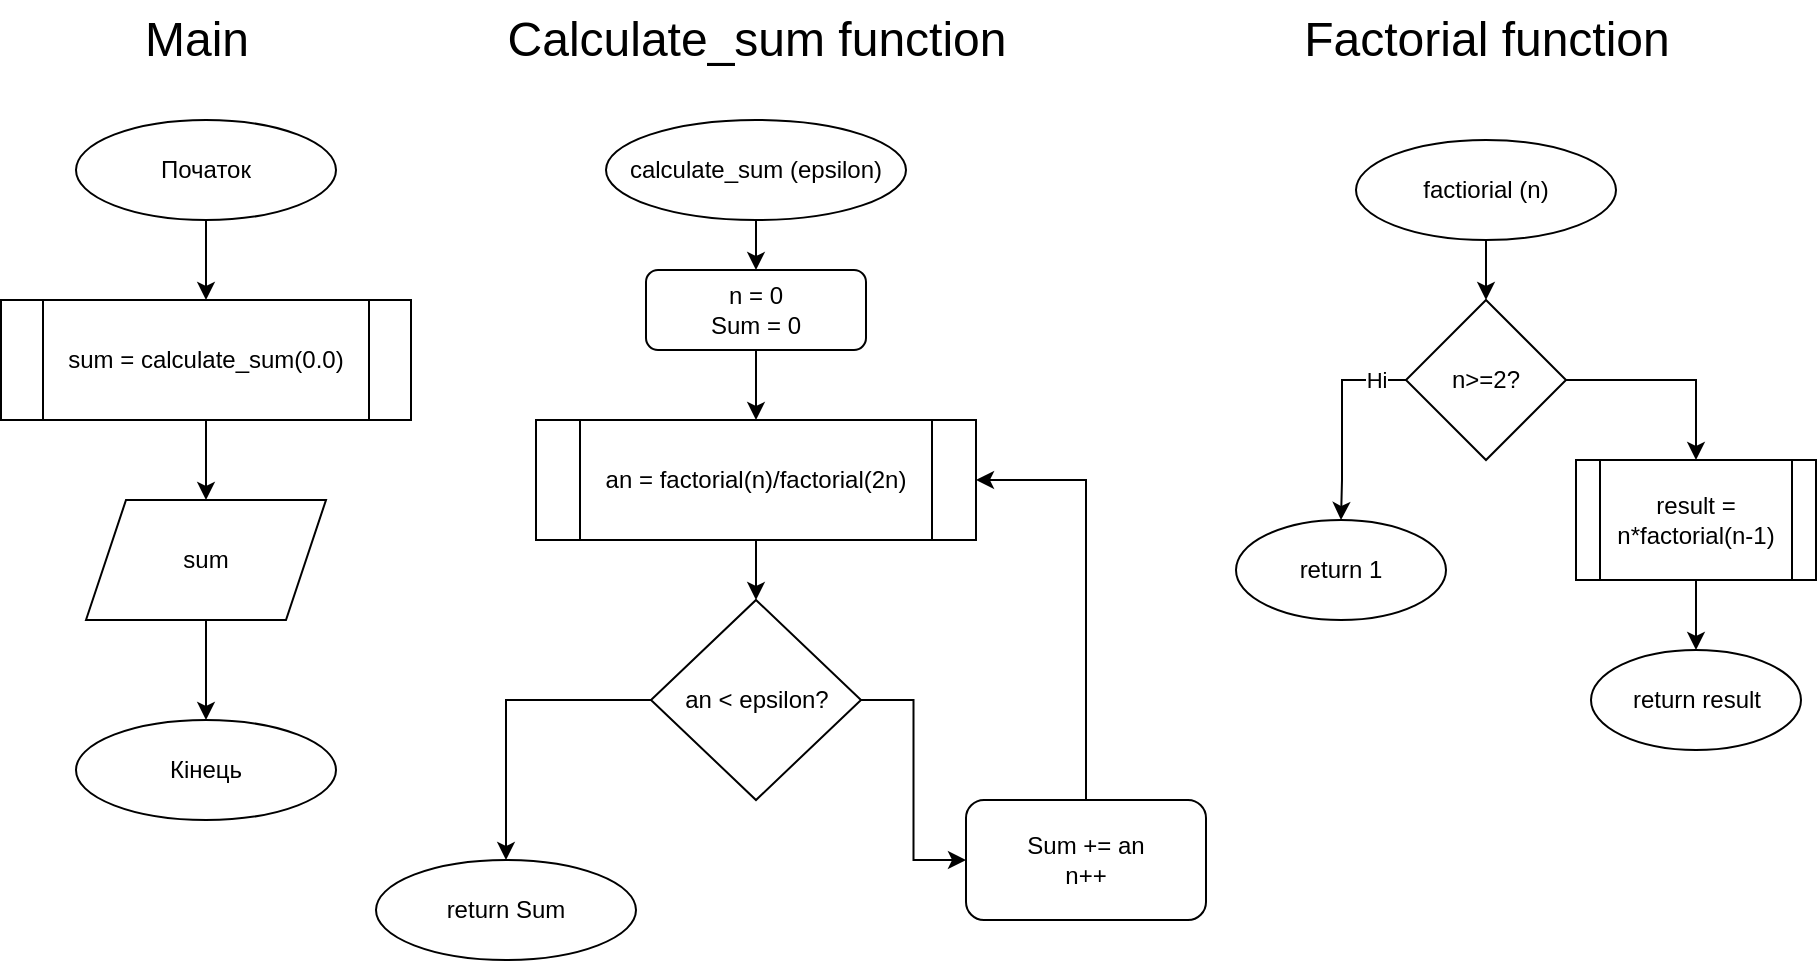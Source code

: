 <mxfile version="24.8.2">
  <diagram name="Page-1" id="XjKNdMhh2U0nfwWWohRo">
    <mxGraphModel dx="1518" dy="614" grid="1" gridSize="10" guides="1" tooltips="1" connect="1" arrows="1" fold="1" page="1" pageScale="1" pageWidth="850" pageHeight="1100" math="0" shadow="0">
      <root>
        <mxCell id="0" />
        <mxCell id="1" parent="0" />
        <mxCell id="MJ7d8MGrej0oFUK3ACLP-37" value="" style="edgeStyle=orthogonalEdgeStyle;rounded=0;orthogonalLoop=1;jettySize=auto;html=1;" parent="1" source="MJ7d8MGrej0oFUK3ACLP-1" target="MJ7d8MGrej0oFUK3ACLP-35" edge="1">
          <mxGeometry relative="1" as="geometry" />
        </mxCell>
        <mxCell id="MJ7d8MGrej0oFUK3ACLP-1" value="Початок" style="ellipse;whiteSpace=wrap;html=1;" parent="1" vertex="1">
          <mxGeometry x="120" y="90" width="130" height="50" as="geometry" />
        </mxCell>
        <mxCell id="MJ7d8MGrej0oFUK3ACLP-2" value="&lt;font style=&quot;font-size: 24px;&quot;&gt;Main&lt;/font&gt;" style="text;html=1;align=center;verticalAlign=middle;resizable=0;points=[];autosize=1;strokeColor=none;fillColor=none;" parent="1" vertex="1">
          <mxGeometry x="140" y="30" width="80" height="40" as="geometry" />
        </mxCell>
        <mxCell id="MJ7d8MGrej0oFUK3ACLP-3" value="&lt;font style=&quot;font-size: 24px;&quot;&gt;Factorial function&lt;/font&gt;" style="text;html=1;align=center;verticalAlign=middle;resizable=0;points=[];autosize=1;strokeColor=none;fillColor=none;" parent="1" vertex="1">
          <mxGeometry x="720" y="30" width="210" height="40" as="geometry" />
        </mxCell>
        <mxCell id="OibU3Z96YZV6N0RUi1n8-6" value="" style="edgeStyle=orthogonalEdgeStyle;rounded=0;orthogonalLoop=1;jettySize=auto;html=1;" edge="1" parent="1" source="MJ7d8MGrej0oFUK3ACLP-4" target="OibU3Z96YZV6N0RUi1n8-1">
          <mxGeometry relative="1" as="geometry" />
        </mxCell>
        <mxCell id="MJ7d8MGrej0oFUK3ACLP-4" value="factiorial (n)" style="ellipse;whiteSpace=wrap;html=1;" parent="1" vertex="1">
          <mxGeometry x="760" y="100" width="130" height="50" as="geometry" />
        </mxCell>
        <mxCell id="MJ7d8MGrej0oFUK3ACLP-9" value="&lt;font style=&quot;font-size: 24px;&quot;&gt;Calculate_sum function&lt;/font&gt;" style="text;html=1;align=center;verticalAlign=middle;resizable=0;points=[];autosize=1;strokeColor=none;fillColor=none;" parent="1" vertex="1">
          <mxGeometry x="325" y="30" width="270" height="40" as="geometry" />
        </mxCell>
        <mxCell id="MJ7d8MGrej0oFUK3ACLP-30" style="edgeStyle=orthogonalEdgeStyle;rounded=0;orthogonalLoop=1;jettySize=auto;html=1;entryX=0.5;entryY=0;entryDx=0;entryDy=0;" parent="1" source="MJ7d8MGrej0oFUK3ACLP-11" target="MJ7d8MGrej0oFUK3ACLP-16" edge="1">
          <mxGeometry relative="1" as="geometry" />
        </mxCell>
        <mxCell id="MJ7d8MGrej0oFUK3ACLP-11" value="calculate_sum (epsilon)" style="ellipse;whiteSpace=wrap;html=1;" parent="1" vertex="1">
          <mxGeometry x="385" y="90" width="150" height="50" as="geometry" />
        </mxCell>
        <mxCell id="MJ7d8MGrej0oFUK3ACLP-14" value="return Sum" style="ellipse;whiteSpace=wrap;html=1;" parent="1" vertex="1">
          <mxGeometry x="270" y="460" width="130" height="50" as="geometry" />
        </mxCell>
        <mxCell id="MJ7d8MGrej0oFUK3ACLP-27" style="edgeStyle=orthogonalEdgeStyle;rounded=0;orthogonalLoop=1;jettySize=auto;html=1;entryX=0.5;entryY=0;entryDx=0;entryDy=0;" parent="1" source="MJ7d8MGrej0oFUK3ACLP-16" target="MJ7d8MGrej0oFUK3ACLP-19" edge="1">
          <mxGeometry relative="1" as="geometry" />
        </mxCell>
        <mxCell id="MJ7d8MGrej0oFUK3ACLP-16" value="&lt;div&gt;n = 0&lt;/div&gt;&lt;div&gt;Sum = 0&lt;/div&gt;" style="rounded=1;whiteSpace=wrap;html=1;" parent="1" vertex="1">
          <mxGeometry x="405" y="165" width="110" height="40" as="geometry" />
        </mxCell>
        <mxCell id="MJ7d8MGrej0oFUK3ACLP-26" style="edgeStyle=orthogonalEdgeStyle;rounded=0;orthogonalLoop=1;jettySize=auto;html=1;entryX=0.5;entryY=0;entryDx=0;entryDy=0;" parent="1" source="MJ7d8MGrej0oFUK3ACLP-19" target="MJ7d8MGrej0oFUK3ACLP-21" edge="1">
          <mxGeometry relative="1" as="geometry" />
        </mxCell>
        <mxCell id="MJ7d8MGrej0oFUK3ACLP-19" value="an = factorial(n)/factorial(2n)" style="shape=process;whiteSpace=wrap;html=1;backgroundOutline=1;" parent="1" vertex="1">
          <mxGeometry x="350" y="240" width="220" height="60" as="geometry" />
        </mxCell>
        <mxCell id="MJ7d8MGrej0oFUK3ACLP-22" style="edgeStyle=orthogonalEdgeStyle;rounded=0;orthogonalLoop=1;jettySize=auto;html=1;entryX=0.5;entryY=0;entryDx=0;entryDy=0;" parent="1" source="MJ7d8MGrej0oFUK3ACLP-21" target="MJ7d8MGrej0oFUK3ACLP-14" edge="1">
          <mxGeometry relative="1" as="geometry" />
        </mxCell>
        <mxCell id="MJ7d8MGrej0oFUK3ACLP-25" style="edgeStyle=orthogonalEdgeStyle;rounded=0;orthogonalLoop=1;jettySize=auto;html=1;entryX=0;entryY=0.5;entryDx=0;entryDy=0;" parent="1" source="MJ7d8MGrej0oFUK3ACLP-21" target="MJ7d8MGrej0oFUK3ACLP-23" edge="1">
          <mxGeometry relative="1" as="geometry" />
        </mxCell>
        <mxCell id="MJ7d8MGrej0oFUK3ACLP-21" value="an &amp;lt; epsilon?" style="rhombus;whiteSpace=wrap;html=1;" parent="1" vertex="1">
          <mxGeometry x="407.5" y="330" width="105" height="100" as="geometry" />
        </mxCell>
        <mxCell id="MJ7d8MGrej0oFUK3ACLP-24" style="edgeStyle=orthogonalEdgeStyle;rounded=0;orthogonalLoop=1;jettySize=auto;html=1;entryX=1;entryY=0.5;entryDx=0;entryDy=0;" parent="1" source="MJ7d8MGrej0oFUK3ACLP-23" target="MJ7d8MGrej0oFUK3ACLP-19" edge="1">
          <mxGeometry relative="1" as="geometry" />
        </mxCell>
        <mxCell id="MJ7d8MGrej0oFUK3ACLP-23" value="Sum += an&lt;div&gt;n++&lt;/div&gt;" style="rounded=1;whiteSpace=wrap;html=1;" parent="1" vertex="1">
          <mxGeometry x="565" y="430" width="120" height="60" as="geometry" />
        </mxCell>
        <mxCell id="MJ7d8MGrej0oFUK3ACLP-32" value="Кінець" style="ellipse;whiteSpace=wrap;html=1;" parent="1" vertex="1">
          <mxGeometry x="120" y="390" width="130" height="50" as="geometry" />
        </mxCell>
        <mxCell id="MJ7d8MGrej0oFUK3ACLP-38" value="" style="edgeStyle=orthogonalEdgeStyle;rounded=0;orthogonalLoop=1;jettySize=auto;html=1;" parent="1" source="MJ7d8MGrej0oFUK3ACLP-35" target="MJ7d8MGrej0oFUK3ACLP-36" edge="1">
          <mxGeometry relative="1" as="geometry" />
        </mxCell>
        <mxCell id="MJ7d8MGrej0oFUK3ACLP-35" value="sum = calculate_sum(0.0)" style="shape=process;whiteSpace=wrap;html=1;backgroundOutline=1;" parent="1" vertex="1">
          <mxGeometry x="82.5" y="180" width="205" height="60" as="geometry" />
        </mxCell>
        <mxCell id="MJ7d8MGrej0oFUK3ACLP-39" value="" style="edgeStyle=orthogonalEdgeStyle;rounded=0;orthogonalLoop=1;jettySize=auto;html=1;" parent="1" source="MJ7d8MGrej0oFUK3ACLP-36" target="MJ7d8MGrej0oFUK3ACLP-32" edge="1">
          <mxGeometry relative="1" as="geometry" />
        </mxCell>
        <mxCell id="MJ7d8MGrej0oFUK3ACLP-36" value="sum" style="shape=parallelogram;perimeter=parallelogramPerimeter;whiteSpace=wrap;html=1;fixedSize=1;" parent="1" vertex="1">
          <mxGeometry x="125" y="280" width="120" height="60" as="geometry" />
        </mxCell>
        <mxCell id="OibU3Z96YZV6N0RUi1n8-3" style="edgeStyle=orthogonalEdgeStyle;rounded=0;orthogonalLoop=1;jettySize=auto;html=1;entryX=0.5;entryY=0;entryDx=0;entryDy=0;" edge="1" parent="1" source="OibU3Z96YZV6N0RUi1n8-1" target="OibU3Z96YZV6N0RUi1n8-2">
          <mxGeometry relative="1" as="geometry">
            <Array as="points">
              <mxPoint x="753" y="220" />
              <mxPoint x="753" y="270" />
              <mxPoint x="753" y="270" />
            </Array>
          </mxGeometry>
        </mxCell>
        <mxCell id="OibU3Z96YZV6N0RUi1n8-5" value="Ні" style="edgeLabel;html=1;align=center;verticalAlign=middle;resizable=0;points=[];" vertex="1" connectable="0" parent="OibU3Z96YZV6N0RUi1n8-3">
          <mxGeometry x="-0.761" y="-2" relative="1" as="geometry">
            <mxPoint x="-3" y="2" as="offset" />
          </mxGeometry>
        </mxCell>
        <mxCell id="OibU3Z96YZV6N0RUi1n8-8" style="edgeStyle=orthogonalEdgeStyle;rounded=0;orthogonalLoop=1;jettySize=auto;html=1;entryX=0.5;entryY=0;entryDx=0;entryDy=0;" edge="1" parent="1" source="OibU3Z96YZV6N0RUi1n8-1" target="OibU3Z96YZV6N0RUi1n8-7">
          <mxGeometry relative="1" as="geometry" />
        </mxCell>
        <mxCell id="OibU3Z96YZV6N0RUi1n8-1" value="n&amp;gt;=2?" style="rhombus;whiteSpace=wrap;html=1;" vertex="1" parent="1">
          <mxGeometry x="785" y="180" width="80" height="80" as="geometry" />
        </mxCell>
        <mxCell id="OibU3Z96YZV6N0RUi1n8-2" value="return 1" style="ellipse;whiteSpace=wrap;html=1;" vertex="1" parent="1">
          <mxGeometry x="700" y="290" width="105" height="50" as="geometry" />
        </mxCell>
        <mxCell id="OibU3Z96YZV6N0RUi1n8-10" value="" style="edgeStyle=orthogonalEdgeStyle;rounded=0;orthogonalLoop=1;jettySize=auto;html=1;" edge="1" parent="1" source="OibU3Z96YZV6N0RUi1n8-7" target="OibU3Z96YZV6N0RUi1n8-9">
          <mxGeometry relative="1" as="geometry" />
        </mxCell>
        <mxCell id="OibU3Z96YZV6N0RUi1n8-7" value="result = n*factorial(n-1)" style="shape=process;whiteSpace=wrap;html=1;backgroundOutline=1;" vertex="1" parent="1">
          <mxGeometry x="870" y="260" width="120" height="60" as="geometry" />
        </mxCell>
        <mxCell id="OibU3Z96YZV6N0RUi1n8-9" value="return result" style="ellipse;whiteSpace=wrap;html=1;" vertex="1" parent="1">
          <mxGeometry x="877.5" y="355" width="105" height="50" as="geometry" />
        </mxCell>
      </root>
    </mxGraphModel>
  </diagram>
</mxfile>
